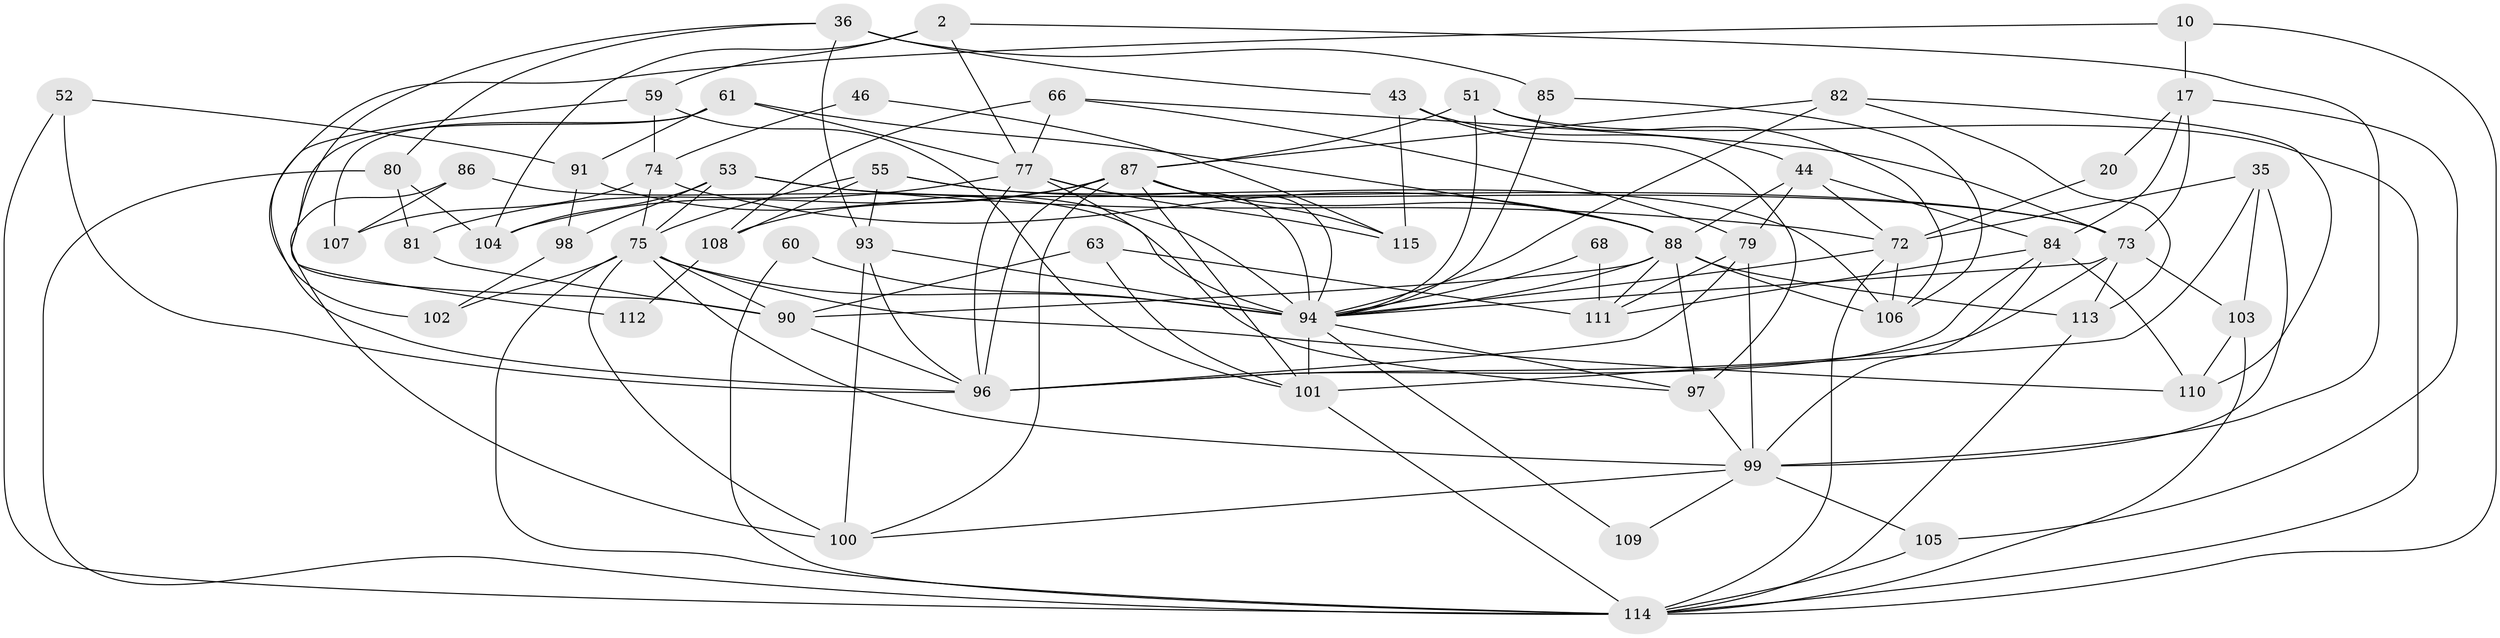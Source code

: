 // original degree distribution, {4: 0.3217391304347826, 6: 0.11304347826086956, 5: 0.1565217391304348, 3: 0.2956521739130435, 2: 0.08695652173913043, 7: 0.017391304347826087, 8: 0.008695652173913044}
// Generated by graph-tools (version 1.1) at 2025/49/03/09/25 04:49:40]
// undirected, 57 vertices, 142 edges
graph export_dot {
graph [start="1"]
  node [color=gray90,style=filled];
  2;
  10;
  17 [super="+1"];
  20;
  35;
  36;
  43;
  44 [super="+15"];
  46;
  51;
  52;
  53 [super="+23"];
  55;
  59 [super="+19"];
  60;
  61;
  63;
  66;
  68;
  72 [super="+5"];
  73 [super="+56"];
  74 [super="+70"];
  75 [super="+58+64"];
  77 [super="+62"];
  79 [super="+65"];
  80;
  81;
  82 [super="+71"];
  84 [super="+21"];
  85 [super="+41"];
  86;
  87 [super="+39+38"];
  88 [super="+40+69+27"];
  90 [super="+26+89"];
  91 [super="+6+14"];
  93 [super="+8+67"];
  94 [super="+45+78"];
  96 [super="+92+83"];
  97 [super="+37"];
  98;
  99 [super="+24"];
  100 [super="+42"];
  101 [super="+95"];
  102;
  103;
  104;
  105;
  106 [super="+11"];
  107 [super="+4"];
  108;
  109;
  110;
  111 [super="+9+54"];
  112;
  113;
  114 [super="+48+76"];
  115;
  2 -- 99 [weight=2];
  2 -- 59 [weight=2];
  2 -- 104;
  2 -- 77;
  10 -- 102;
  10 -- 17 [weight=2];
  10 -- 114;
  17 -- 105;
  17 -- 20;
  17 -- 73;
  17 -- 84;
  20 -- 72;
  35 -- 103;
  35 -- 72;
  35 -- 101;
  35 -- 99;
  36 -- 80;
  36 -- 43;
  36 -- 85 [weight=2];
  36 -- 90;
  36 -- 93;
  43 -- 44;
  43 -- 115;
  43 -- 97;
  44 -- 72;
  44 -- 88 [weight=2];
  44 -- 79 [weight=2];
  44 -- 84;
  46 -- 115;
  46 -- 74;
  51 -- 106;
  51 -- 87;
  51 -- 114;
  51 -- 94;
  52 -- 114;
  52 -- 91;
  52 -- 96;
  53 -- 72;
  53 -- 75;
  53 -- 104;
  53 -- 98;
  53 -- 73;
  55 -- 106;
  55 -- 108;
  55 -- 93;
  55 -- 73;
  55 -- 75;
  59 -- 101;
  59 -- 96;
  59 -- 74;
  60 -- 94;
  60 -- 114;
  61 -- 91 [weight=2];
  61 -- 107;
  61 -- 112;
  61 -- 88;
  61 -- 77;
  63 -- 101;
  63 -- 90;
  63 -- 111;
  66 -- 77;
  66 -- 79;
  66 -- 108;
  66 -- 73;
  68 -- 111;
  68 -- 94;
  72 -- 94 [weight=2];
  72 -- 106;
  72 -- 114;
  73 -- 94 [weight=2];
  73 -- 103;
  73 -- 96 [weight=3];
  73 -- 113;
  74 -- 107;
  74 -- 88;
  74 -- 75;
  75 -- 94 [weight=2];
  75 -- 100;
  75 -- 90;
  75 -- 110;
  75 -- 114 [weight=2];
  75 -- 99;
  75 -- 102;
  77 -- 115;
  77 -- 81;
  77 -- 96;
  77 -- 97;
  77 -- 94;
  79 -- 99;
  79 -- 96 [weight=2];
  79 -- 111;
  80 -- 104;
  80 -- 81;
  80 -- 114;
  81 -- 90;
  82 -- 110;
  82 -- 87;
  82 -- 113;
  82 -- 94;
  84 -- 111;
  84 -- 99;
  84 -- 110;
  84 -- 96;
  85 -- 106;
  85 -- 94;
  86 -- 94;
  86 -- 100;
  86 -- 107;
  87 -- 104 [weight=3];
  87 -- 96 [weight=2];
  87 -- 100;
  87 -- 108;
  87 -- 115;
  87 -- 88 [weight=2];
  87 -- 94;
  87 -- 101;
  88 -- 113 [weight=2];
  88 -- 97 [weight=2];
  88 -- 106;
  88 -- 94;
  88 -- 111;
  88 -- 90 [weight=2];
  90 -- 96;
  91 -- 98;
  91 -- 94 [weight=3];
  93 -- 94 [weight=4];
  93 -- 96;
  93 -- 100;
  94 -- 97;
  94 -- 101 [weight=3];
  94 -- 109;
  97 -- 99 [weight=2];
  98 -- 102;
  99 -- 109;
  99 -- 105;
  99 -- 100;
  101 -- 114;
  103 -- 110;
  103 -- 114;
  105 -- 114;
  108 -- 112;
  113 -- 114;
}
